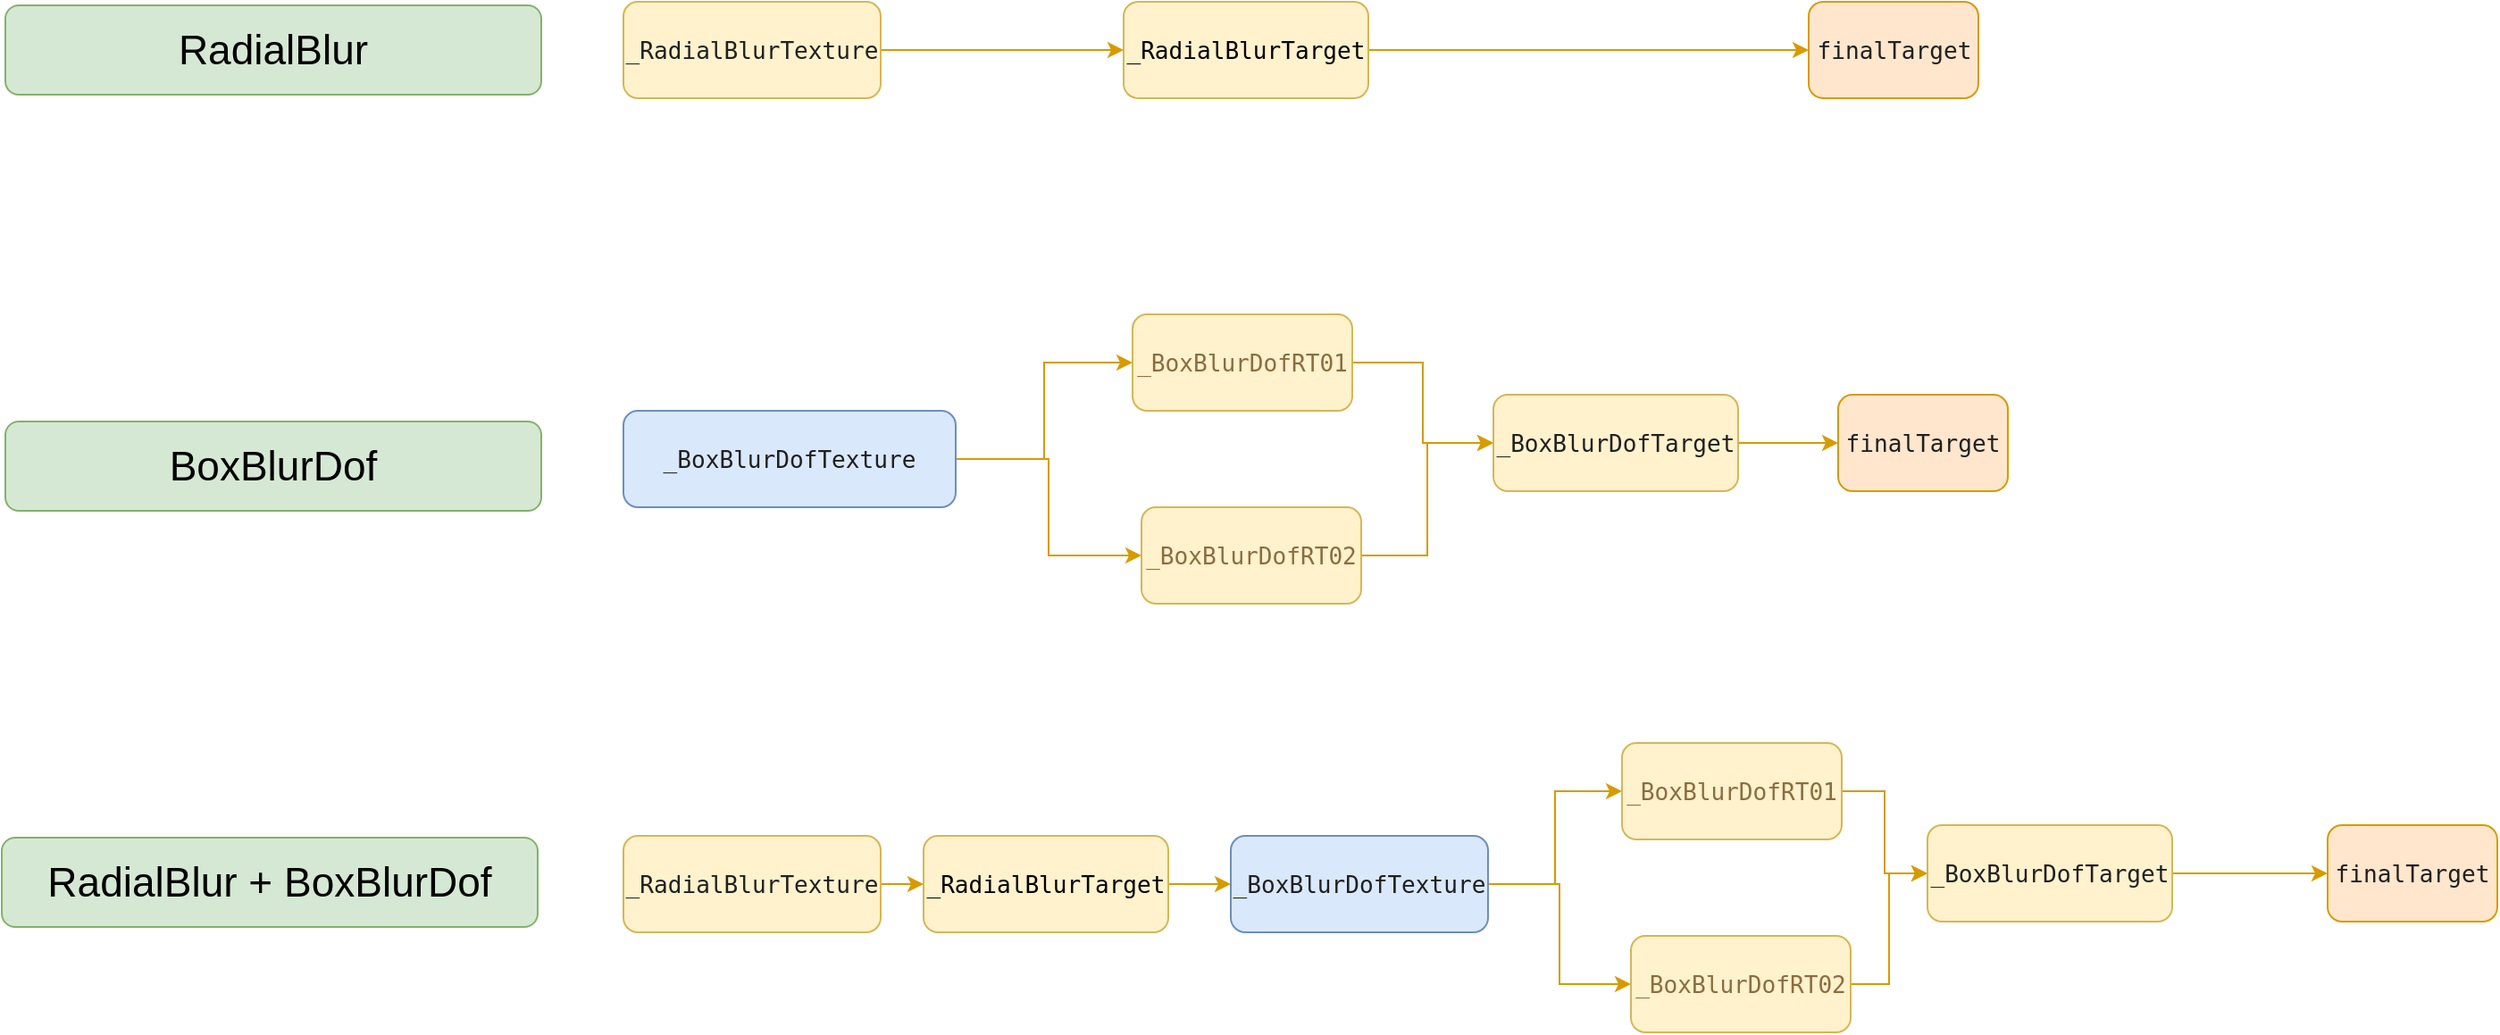 <mxfile version="20.6.0" type="github">
  <diagram id="ROQpeATMPap4kOnLPtFG" name="第 1 页">
    <mxGraphModel dx="3128" dy="1202" grid="0" gridSize="10" guides="1" tooltips="1" connect="1" arrows="1" fold="1" page="0" pageScale="1" pageWidth="827" pageHeight="1169" math="0" shadow="0">
      <root>
        <mxCell id="0" />
        <mxCell id="1" parent="0" />
        <mxCell id="E92-nrNccd6m65gMIvb--3" value="&lt;font style=&quot;font-size: 23px;&quot;&gt;RadialBlur&lt;/font&gt;" style="rounded=1;whiteSpace=wrap;html=1;fillColor=#d5e8d4;strokeColor=#82b366;glass=0;sketch=0;shadow=0;flipV=1;" parent="1" vertex="1">
          <mxGeometry x="-1332" y="-9" width="300" height="50" as="geometry" />
        </mxCell>
        <mxCell id="E92-nrNccd6m65gMIvb--8" value="&lt;pre style=&quot;color: rgb(32, 32, 32); font-family: &amp;quot;JetBrains Mono&amp;quot;, monospace; font-size: 9.8pt;&quot;&gt;&lt;span style=&quot;color: rgb(0, 0, 0); font-family: Helvetica; font-size: 23px;&quot;&gt;BoxBlurDof&lt;/span&gt;&lt;br&gt;&lt;/pre&gt;" style="rounded=1;whiteSpace=wrap;html=1;fillColor=#d5e8d4;strokeColor=#82b366;glass=0;sketch=0;shadow=0;flipV=1;" parent="1" vertex="1">
          <mxGeometry x="-1332" y="224" width="300" height="50" as="geometry" />
        </mxCell>
        <mxCell id="YoJyYA68wJGh0S3YDtXZ-1" value="&lt;span style=&quot;font-size: 23px;&quot;&gt;RadialBlur +&amp;nbsp;&lt;/span&gt;&lt;span style=&quot;font-size: 23px; background-color: initial;&quot;&gt;BoxBlurDof&lt;/span&gt;&lt;span style=&quot;font-size: 23px;&quot;&gt;&lt;br&gt;&lt;/span&gt;" style="rounded=1;whiteSpace=wrap;html=1;fillColor=#d5e8d4;strokeColor=#82b366;glass=0;sketch=0;shadow=0;flipV=1;" parent="1" vertex="1">
          <mxGeometry x="-1334" y="457" width="300" height="50" as="geometry" />
        </mxCell>
        <mxCell id="6R4_YF4mNJZMCzkiA29h-5" value="" style="edgeStyle=orthogonalEdgeStyle;rounded=0;orthogonalLoop=1;jettySize=auto;html=1;fontColor=#000000;fillColor=#ffe6cc;strokeColor=#d79b00;" edge="1" parent="1" source="6R4_YF4mNJZMCzkiA29h-3" target="6R4_YF4mNJZMCzkiA29h-4">
          <mxGeometry relative="1" as="geometry" />
        </mxCell>
        <mxCell id="6R4_YF4mNJZMCzkiA29h-3" value="&lt;pre style=&quot;color: rgb(32, 32, 32); font-family: &amp;quot;JetBrains Mono&amp;quot;, monospace; font-size: 9.8pt;&quot;&gt;_RadialBlurTexture&lt;/pre&gt;" style="rounded=1;whiteSpace=wrap;html=1;fillColor=#fff2cc;strokeColor=#d6b656;glass=0;sketch=0;shadow=0;" vertex="1" parent="1">
          <mxGeometry x="-986" y="-11" width="144" height="54" as="geometry" />
        </mxCell>
        <mxCell id="6R4_YF4mNJZMCzkiA29h-19" style="edgeStyle=orthogonalEdgeStyle;orthogonalLoop=1;jettySize=auto;html=1;fontColor=#000000;rounded=0;fillColor=#ffe6cc;strokeColor=#d79b00;" edge="1" parent="1" source="6R4_YF4mNJZMCzkiA29h-4" target="6R4_YF4mNJZMCzkiA29h-16">
          <mxGeometry relative="1" as="geometry" />
        </mxCell>
        <mxCell id="6R4_YF4mNJZMCzkiA29h-4" value="&lt;pre style=&quot;font-family: &amp;quot;JetBrains Mono&amp;quot;, monospace; font-size: 9.8pt;&quot;&gt;_RadialBlurTarget&lt;/pre&gt;" style="rounded=1;whiteSpace=wrap;html=1;fillColor=#fff2cc;strokeColor=#d6b656;glass=0;sketch=0;shadow=0;" vertex="1" parent="1">
          <mxGeometry x="-706" y="-11" width="137" height="54" as="geometry" />
        </mxCell>
        <mxCell id="6R4_YF4mNJZMCzkiA29h-6" value="" style="edgeStyle=orthogonalEdgeStyle;rounded=0;orthogonalLoop=1;jettySize=auto;html=1;fontColor=#000000;fillColor=#ffe6cc;strokeColor=#d79b00;" edge="1" parent="1" source="6R4_YF4mNJZMCzkiA29h-7" target="6R4_YF4mNJZMCzkiA29h-8">
          <mxGeometry relative="1" as="geometry" />
        </mxCell>
        <mxCell id="6R4_YF4mNJZMCzkiA29h-11" style="edgeStyle=orthogonalEdgeStyle;rounded=0;orthogonalLoop=1;jettySize=auto;html=1;entryX=0;entryY=0.5;entryDx=0;entryDy=0;fontColor=#000000;fillColor=#ffe6cc;strokeColor=#d79b00;" edge="1" parent="1" source="6R4_YF4mNJZMCzkiA29h-7" target="6R4_YF4mNJZMCzkiA29h-9">
          <mxGeometry relative="1" as="geometry" />
        </mxCell>
        <mxCell id="6R4_YF4mNJZMCzkiA29h-7" value="&lt;pre style=&quot;color: rgb(32, 32, 32); font-family: &amp;quot;JetBrains Mono&amp;quot;, monospace; font-size: 9.8pt;&quot;&gt;&lt;pre style=&quot;font-family: &amp;quot;JetBrains Mono&amp;quot;, monospace; font-size: 9.8pt;&quot;&gt;_BoxBlurDofTexture&lt;/pre&gt;&lt;/pre&gt;" style="rounded=1;whiteSpace=wrap;html=1;fillColor=#dae8fc;strokeColor=#6c8ebf;glass=0;sketch=0;shadow=0;" vertex="1" parent="1">
          <mxGeometry x="-986" y="218" width="186" height="54" as="geometry" />
        </mxCell>
        <mxCell id="6R4_YF4mNJZMCzkiA29h-13" style="edgeStyle=orthogonalEdgeStyle;rounded=0;orthogonalLoop=1;jettySize=auto;html=1;fontColor=#000000;fillColor=#ffe6cc;strokeColor=#d79b00;" edge="1" parent="1" source="6R4_YF4mNJZMCzkiA29h-8" target="6R4_YF4mNJZMCzkiA29h-12">
          <mxGeometry relative="1" as="geometry" />
        </mxCell>
        <mxCell id="6R4_YF4mNJZMCzkiA29h-8" value="&lt;pre style=&quot;font-family: &amp;quot;JetBrains Mono&amp;quot;, monospace; font-size: 9.8pt;&quot;&gt;&lt;pre style=&quot;color: rgb(32, 32, 32); font-family: &amp;quot;JetBrains Mono&amp;quot;, monospace; font-size: 9.8pt;&quot;&gt;&lt;span style=&quot;color:#8c6c41;&quot;&gt;_BoxBlurDofRT01&lt;/span&gt;&lt;/pre&gt;&lt;/pre&gt;" style="rounded=1;whiteSpace=wrap;html=1;fillColor=#fff2cc;strokeColor=#d6b656;glass=0;sketch=0;shadow=0;" vertex="1" parent="1">
          <mxGeometry x="-701" y="164" width="123" height="54" as="geometry" />
        </mxCell>
        <mxCell id="6R4_YF4mNJZMCzkiA29h-14" style="edgeStyle=orthogonalEdgeStyle;rounded=0;orthogonalLoop=1;jettySize=auto;html=1;entryX=0;entryY=0.5;entryDx=0;entryDy=0;fontColor=#000000;fillColor=#ffe6cc;strokeColor=#d79b00;" edge="1" parent="1" source="6R4_YF4mNJZMCzkiA29h-9" target="6R4_YF4mNJZMCzkiA29h-12">
          <mxGeometry relative="1" as="geometry" />
        </mxCell>
        <mxCell id="6R4_YF4mNJZMCzkiA29h-9" value="&lt;pre style=&quot;font-family: &amp;quot;JetBrains Mono&amp;quot;, monospace; font-size: 9.8pt;&quot;&gt;&lt;pre style=&quot;color: rgb(32, 32, 32); font-family: &amp;quot;JetBrains Mono&amp;quot;, monospace; font-size: 9.8pt;&quot;&gt;&lt;span style=&quot;color:#8c6c41;&quot;&gt;_BoxBlurDofRT02&lt;/span&gt;&lt;/pre&gt;&lt;/pre&gt;" style="rounded=1;whiteSpace=wrap;html=1;fillColor=#fff2cc;strokeColor=#d6b656;glass=0;sketch=0;shadow=0;" vertex="1" parent="1">
          <mxGeometry x="-696" y="272" width="123" height="54" as="geometry" />
        </mxCell>
        <mxCell id="6R4_YF4mNJZMCzkiA29h-21" style="edgeStyle=orthogonalEdgeStyle;rounded=0;orthogonalLoop=1;jettySize=auto;html=1;entryX=0;entryY=0.5;entryDx=0;entryDy=0;fontColor=#000000;fillColor=#ffe6cc;strokeColor=#d79b00;" edge="1" parent="1" source="6R4_YF4mNJZMCzkiA29h-12" target="6R4_YF4mNJZMCzkiA29h-20">
          <mxGeometry relative="1" as="geometry" />
        </mxCell>
        <mxCell id="6R4_YF4mNJZMCzkiA29h-12" value="&lt;pre style=&quot;color: rgb(32, 32, 32); font-family: &amp;quot;JetBrains Mono&amp;quot;, monospace; font-size: 9.8pt;&quot;&gt;&lt;pre style=&quot;font-size: 9.8pt; font-family: &amp;quot;JetBrains Mono&amp;quot;, monospace;&quot;&gt;_BoxBlurDofTarget&lt;/pre&gt;&lt;/pre&gt;" style="rounded=1;whiteSpace=wrap;html=1;fillColor=#fff2cc;strokeColor=#d6b656;glass=0;sketch=0;shadow=0;" vertex="1" parent="1">
          <mxGeometry x="-499" y="209" width="137" height="54" as="geometry" />
        </mxCell>
        <mxCell id="6R4_YF4mNJZMCzkiA29h-16" value="&lt;pre style=&quot;font-family: &amp;quot;JetBrains Mono&amp;quot;, monospace; font-size: 9.8pt;&quot;&gt;&lt;pre style=&quot;text-align: left; color: rgb(32, 32, 32); font-family: &amp;quot;JetBrains Mono&amp;quot;, monospace; font-size: 9.8pt;&quot;&gt;finalTarget&lt;/pre&gt;&lt;/pre&gt;" style="rounded=1;whiteSpace=wrap;html=1;fillColor=#ffe6cc;strokeColor=#d79b00;glass=0;sketch=0;shadow=0;" vertex="1" parent="1">
          <mxGeometry x="-322.5" y="-11" width="95" height="54" as="geometry" />
        </mxCell>
        <mxCell id="6R4_YF4mNJZMCzkiA29h-20" value="&lt;pre style=&quot;font-family: &amp;quot;JetBrains Mono&amp;quot;, monospace; font-size: 9.8pt;&quot;&gt;&lt;pre style=&quot;text-align: left; color: rgb(32, 32, 32); font-family: &amp;quot;JetBrains Mono&amp;quot;, monospace; font-size: 9.8pt;&quot;&gt;finalTarget&lt;/pre&gt;&lt;/pre&gt;" style="rounded=1;whiteSpace=wrap;html=1;fillColor=#ffe6cc;strokeColor=#d79b00;glass=0;sketch=0;shadow=0;" vertex="1" parent="1">
          <mxGeometry x="-306" y="209" width="95" height="54" as="geometry" />
        </mxCell>
        <mxCell id="6R4_YF4mNJZMCzkiA29h-24" style="edgeStyle=orthogonalEdgeStyle;rounded=0;orthogonalLoop=1;jettySize=auto;html=1;entryX=0;entryY=0.5;entryDx=0;entryDy=0;fontColor=#000000;fillColor=#ffe6cc;strokeColor=#d79b00;" edge="1" parent="1" source="6R4_YF4mNJZMCzkiA29h-22" target="6R4_YF4mNJZMCzkiA29h-23">
          <mxGeometry relative="1" as="geometry" />
        </mxCell>
        <mxCell id="6R4_YF4mNJZMCzkiA29h-22" value="&lt;pre style=&quot;color: rgb(32, 32, 32); font-family: &amp;quot;JetBrains Mono&amp;quot;, monospace; font-size: 9.8pt;&quot;&gt;_RadialBlurTexture&lt;/pre&gt;" style="rounded=1;whiteSpace=wrap;html=1;fillColor=#fff2cc;strokeColor=#d6b656;glass=0;sketch=0;shadow=0;" vertex="1" parent="1">
          <mxGeometry x="-986" y="456" width="144" height="54" as="geometry" />
        </mxCell>
        <mxCell id="6R4_YF4mNJZMCzkiA29h-37" style="edgeStyle=orthogonalEdgeStyle;rounded=0;orthogonalLoop=1;jettySize=auto;html=1;fontColor=#000000;fillColor=#ffe6cc;strokeColor=#d79b00;" edge="1" parent="1" source="6R4_YF4mNJZMCzkiA29h-23" target="6R4_YF4mNJZMCzkiA29h-27">
          <mxGeometry relative="1" as="geometry" />
        </mxCell>
        <mxCell id="6R4_YF4mNJZMCzkiA29h-23" value="&lt;pre style=&quot;font-family: &amp;quot;JetBrains Mono&amp;quot;, monospace; font-size: 9.8pt;&quot;&gt;_RadialBlurTarget&lt;/pre&gt;" style="rounded=1;whiteSpace=wrap;html=1;fillColor=#fff2cc;strokeColor=#d6b656;glass=0;sketch=0;shadow=0;" vertex="1" parent="1">
          <mxGeometry x="-818" y="456" width="137" height="54" as="geometry" />
        </mxCell>
        <mxCell id="6R4_YF4mNJZMCzkiA29h-25" value="" style="edgeStyle=orthogonalEdgeStyle;rounded=0;orthogonalLoop=1;jettySize=auto;html=1;fontColor=#000000;fillColor=#ffe6cc;strokeColor=#d79b00;" edge="1" parent="1" source="6R4_YF4mNJZMCzkiA29h-27" target="6R4_YF4mNJZMCzkiA29h-29">
          <mxGeometry relative="1" as="geometry" />
        </mxCell>
        <mxCell id="6R4_YF4mNJZMCzkiA29h-26" style="edgeStyle=orthogonalEdgeStyle;rounded=0;orthogonalLoop=1;jettySize=auto;html=1;entryX=0;entryY=0.5;entryDx=0;entryDy=0;fontColor=#000000;fillColor=#ffe6cc;strokeColor=#d79b00;" edge="1" parent="1" source="6R4_YF4mNJZMCzkiA29h-27" target="6R4_YF4mNJZMCzkiA29h-31">
          <mxGeometry relative="1" as="geometry" />
        </mxCell>
        <mxCell id="6R4_YF4mNJZMCzkiA29h-27" value="&lt;pre style=&quot;color: rgb(32, 32, 32); font-family: &amp;quot;JetBrains Mono&amp;quot;, monospace; font-size: 9.8pt;&quot;&gt;&lt;pre style=&quot;font-family: &amp;quot;JetBrains Mono&amp;quot;, monospace; font-size: 9.8pt;&quot;&gt;_BoxBlurDofTexture&lt;/pre&gt;&lt;/pre&gt;" style="rounded=1;whiteSpace=wrap;html=1;fillColor=#dae8fc;strokeColor=#6c8ebf;glass=0;sketch=0;shadow=0;" vertex="1" parent="1">
          <mxGeometry x="-646" y="456" width="144" height="54" as="geometry" />
        </mxCell>
        <mxCell id="6R4_YF4mNJZMCzkiA29h-28" style="edgeStyle=orthogonalEdgeStyle;rounded=0;orthogonalLoop=1;jettySize=auto;html=1;fontColor=#000000;fillColor=#ffe6cc;strokeColor=#d79b00;" edge="1" parent="1" source="6R4_YF4mNJZMCzkiA29h-29" target="6R4_YF4mNJZMCzkiA29h-33">
          <mxGeometry relative="1" as="geometry" />
        </mxCell>
        <mxCell id="6R4_YF4mNJZMCzkiA29h-29" value="&lt;pre style=&quot;font-family: &amp;quot;JetBrains Mono&amp;quot;, monospace; font-size: 9.8pt;&quot;&gt;&lt;pre style=&quot;color: rgb(32, 32, 32); font-family: &amp;quot;JetBrains Mono&amp;quot;, monospace; font-size: 9.8pt;&quot;&gt;&lt;span style=&quot;color:#8c6c41;&quot;&gt;_BoxBlurDofRT01&lt;/span&gt;&lt;/pre&gt;&lt;/pre&gt;" style="rounded=1;whiteSpace=wrap;html=1;fillColor=#fff2cc;strokeColor=#d6b656;glass=0;sketch=0;shadow=0;" vertex="1" parent="1">
          <mxGeometry x="-427" y="404" width="123" height="54" as="geometry" />
        </mxCell>
        <mxCell id="6R4_YF4mNJZMCzkiA29h-30" style="edgeStyle=orthogonalEdgeStyle;rounded=0;orthogonalLoop=1;jettySize=auto;html=1;entryX=0;entryY=0.5;entryDx=0;entryDy=0;fontColor=#000000;fillColor=#ffe6cc;strokeColor=#d79b00;" edge="1" parent="1" source="6R4_YF4mNJZMCzkiA29h-31" target="6R4_YF4mNJZMCzkiA29h-33">
          <mxGeometry relative="1" as="geometry" />
        </mxCell>
        <mxCell id="6R4_YF4mNJZMCzkiA29h-31" value="&lt;pre style=&quot;font-family: &amp;quot;JetBrains Mono&amp;quot;, monospace; font-size: 9.8pt;&quot;&gt;&lt;pre style=&quot;color: rgb(32, 32, 32); font-family: &amp;quot;JetBrains Mono&amp;quot;, monospace; font-size: 9.8pt;&quot;&gt;&lt;span style=&quot;color:#8c6c41;&quot;&gt;_BoxBlurDofRT02&lt;/span&gt;&lt;/pre&gt;&lt;/pre&gt;" style="rounded=1;whiteSpace=wrap;html=1;fillColor=#fff2cc;strokeColor=#d6b656;glass=0;sketch=0;shadow=0;" vertex="1" parent="1">
          <mxGeometry x="-422" y="512" width="123" height="54" as="geometry" />
        </mxCell>
        <mxCell id="6R4_YF4mNJZMCzkiA29h-32" style="edgeStyle=orthogonalEdgeStyle;rounded=0;orthogonalLoop=1;jettySize=auto;html=1;fontColor=#000000;fillColor=#ffe6cc;strokeColor=#d79b00;entryX=0;entryY=0.5;entryDx=0;entryDy=0;" edge="1" parent="1" source="6R4_YF4mNJZMCzkiA29h-33" target="6R4_YF4mNJZMCzkiA29h-34">
          <mxGeometry relative="1" as="geometry">
            <mxPoint x="-83" y="477" as="targetPoint" />
          </mxGeometry>
        </mxCell>
        <mxCell id="6R4_YF4mNJZMCzkiA29h-33" value="&lt;pre style=&quot;color: rgb(32, 32, 32); font-family: &amp;quot;JetBrains Mono&amp;quot;, monospace; font-size: 9.8pt;&quot;&gt;&lt;pre style=&quot;font-size: 9.8pt; font-family: &amp;quot;JetBrains Mono&amp;quot;, monospace;&quot;&gt;_BoxBlurDofTarget&lt;/pre&gt;&lt;/pre&gt;" style="rounded=1;whiteSpace=wrap;html=1;fillColor=#fff2cc;strokeColor=#d6b656;glass=0;sketch=0;shadow=0;" vertex="1" parent="1">
          <mxGeometry x="-256" y="450" width="137" height="54" as="geometry" />
        </mxCell>
        <mxCell id="6R4_YF4mNJZMCzkiA29h-34" value="&lt;pre style=&quot;font-family: &amp;quot;JetBrains Mono&amp;quot;, monospace; font-size: 9.8pt;&quot;&gt;&lt;pre style=&quot;text-align: left; color: rgb(32, 32, 32); font-family: &amp;quot;JetBrains Mono&amp;quot;, monospace; font-size: 9.8pt;&quot;&gt;finalTarget&lt;/pre&gt;&lt;/pre&gt;" style="rounded=1;whiteSpace=wrap;html=1;fillColor=#ffe6cc;strokeColor=#d79b00;glass=0;sketch=0;shadow=0;" vertex="1" parent="1">
          <mxGeometry x="-32" y="450" width="95" height="54" as="geometry" />
        </mxCell>
      </root>
    </mxGraphModel>
  </diagram>
</mxfile>
